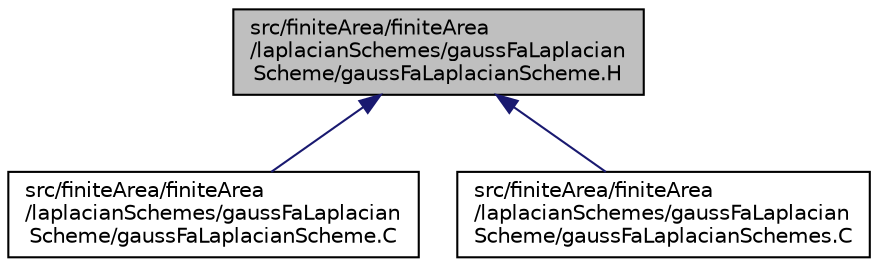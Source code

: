 digraph "src/finiteArea/finiteArea/laplacianSchemes/gaussFaLaplacianScheme/gaussFaLaplacianScheme.H"
{
  bgcolor="transparent";
  edge [fontname="Helvetica",fontsize="10",labelfontname="Helvetica",labelfontsize="10"];
  node [fontname="Helvetica",fontsize="10",shape=record];
  Node1 [label="src/finiteArea/finiteArea\l/laplacianSchemes/gaussFaLaplacian\lScheme/gaussFaLaplacianScheme.H",height=0.2,width=0.4,color="black", fillcolor="grey75", style="filled" fontcolor="black"];
  Node1 -> Node2 [dir="back",color="midnightblue",fontsize="10",style="solid",fontname="Helvetica"];
  Node2 [label="src/finiteArea/finiteArea\l/laplacianSchemes/gaussFaLaplacian\lScheme/gaussFaLaplacianScheme.C",height=0.2,width=0.4,color="black",URL="$gaussFaLaplacianScheme_8C.html"];
  Node1 -> Node3 [dir="back",color="midnightblue",fontsize="10",style="solid",fontname="Helvetica"];
  Node3 [label="src/finiteArea/finiteArea\l/laplacianSchemes/gaussFaLaplacian\lScheme/gaussFaLaplacianSchemes.C",height=0.2,width=0.4,color="black",URL="$gaussFaLaplacianSchemes_8C.html"];
}
